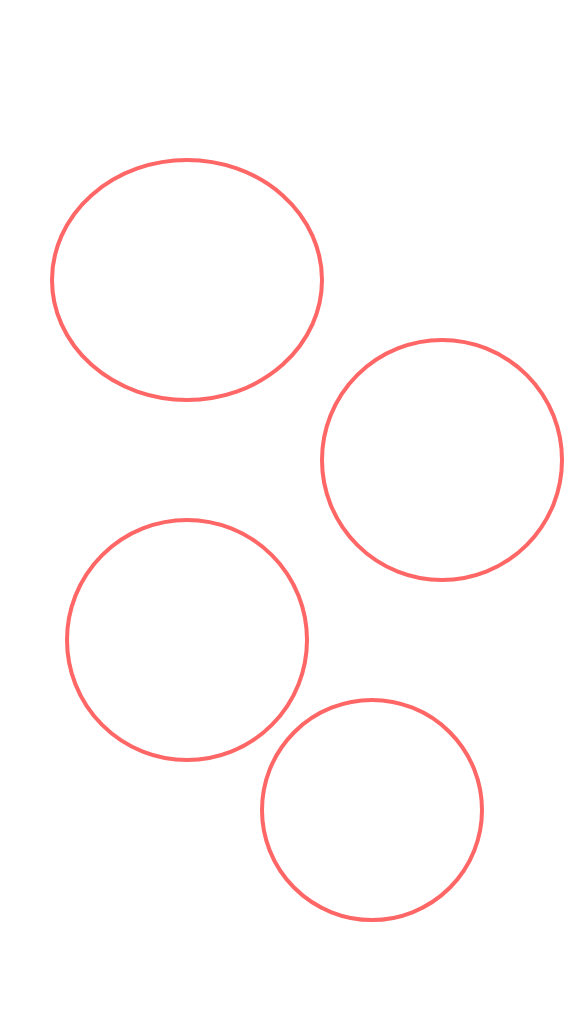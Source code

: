 <mxfile version="19.0.3" type="github">
  <diagram id="j7PzHSOK4SGS7GpZXWp-" name="Page-1">
    <mxGraphModel dx="1426" dy="794" grid="1" gridSize="10" guides="1" tooltips="1" connect="1" arrows="1" fold="1" page="1" pageScale="1" pageWidth="850" pageHeight="1100" math="0" shadow="0">
      <root>
        <mxCell id="0" />
        <mxCell id="1" parent="0" />
        <mxCell id="3Xd9eUzj0_9hOQsiWZMp-1" value="" style="shape=image;verticalLabelPosition=bottom;labelBackgroundColor=default;verticalAlign=top;aspect=fixed;imageAspect=0;image=https://img-blog.csdnimg.cn/1500192a88244f2cbca6457b59679c23.png;strokeWidth=1;" parent="1" vertex="1">
          <mxGeometry x="279" y="120" width="292" height="515" as="geometry" />
        </mxCell>
        <mxCell id="VF_hRrad0KgvzgWlQuDx-3" value="" style="ellipse;whiteSpace=wrap;html=1;strokeColor=#FF6666;strokeWidth=2;fillColor=none;" vertex="1" parent="1">
          <mxGeometry x="305" y="200" width="135" height="120" as="geometry" />
        </mxCell>
        <mxCell id="VF_hRrad0KgvzgWlQuDx-4" value="" style="ellipse;whiteSpace=wrap;html=1;aspect=fixed;fillColor=none;strokeColor=#FF6666;strokeWidth=2;" vertex="1" parent="1">
          <mxGeometry x="440" y="290" width="120" height="120" as="geometry" />
        </mxCell>
        <mxCell id="VF_hRrad0KgvzgWlQuDx-5" value="" style="ellipse;whiteSpace=wrap;html=1;aspect=fixed;fillColor=none;strokeColor=#FF6666;strokeWidth=2;" vertex="1" parent="1">
          <mxGeometry x="312.5" y="380" width="120" height="120" as="geometry" />
        </mxCell>
        <mxCell id="VF_hRrad0KgvzgWlQuDx-6" value="" style="ellipse;whiteSpace=wrap;html=1;aspect=fixed;fillColor=none;strokeColor=#FF6666;strokeWidth=2;" vertex="1" parent="1">
          <mxGeometry x="410" y="470" width="110" height="110" as="geometry" />
        </mxCell>
      </root>
    </mxGraphModel>
  </diagram>
</mxfile>
